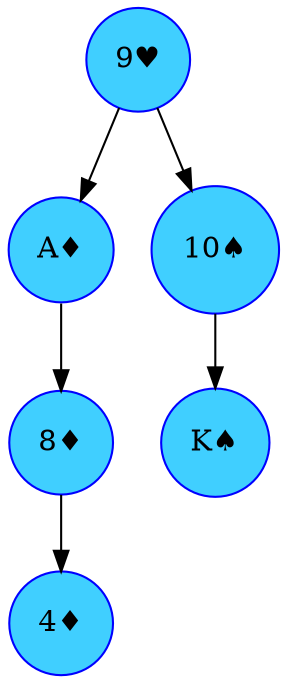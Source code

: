 digraph G
{
    node[shape = circle]
    node[style = filled]
    node[fillcolor = "#40CFFF"]
    node[color = "#0000FF"]
    edge[color = "#000000"]
"9&#9829;"->"A&#9830;"->"8&#9830;"->"4&#9830;"


"9&#9829;"->"10&#9824;"->"K&#9824;"


}
